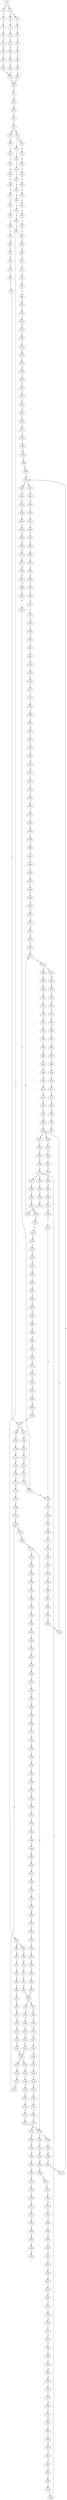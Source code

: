 strict digraph  {
	S0 -> S1 [ label = G ];
	S0 -> S2 [ label = C ];
	S1 -> S3 [ label = C ];
	S2 -> S4 [ label = C ];
	S2 -> S5 [ label = T ];
	S3 -> S6 [ label = T ];
	S4 -> S7 [ label = T ];
	S5 -> S8 [ label = T ];
	S6 -> S9 [ label = T ];
	S7 -> S10 [ label = T ];
	S8 -> S11 [ label = T ];
	S9 -> S12 [ label = C ];
	S10 -> S13 [ label = C ];
	S11 -> S14 [ label = C ];
	S12 -> S15 [ label = A ];
	S13 -> S16 [ label = A ];
	S14 -> S17 [ label = A ];
	S15 -> S18 [ label = T ];
	S16 -> S19 [ label = T ];
	S17 -> S20 [ label = T ];
	S18 -> S21 [ label = C ];
	S19 -> S22 [ label = C ];
	S20 -> S23 [ label = C ];
	S21 -> S24 [ label = C ];
	S22 -> S24 [ label = C ];
	S23 -> S25 [ label = C ];
	S24 -> S26 [ label = A ];
	S25 -> S26 [ label = A ];
	S26 -> S27 [ label = G ];
	S27 -> S28 [ label = A ];
	S28 -> S29 [ label = A ];
	S29 -> S30 [ label = C ];
	S30 -> S31 [ label = C ];
	S31 -> S32 [ label = A ];
	S31 -> S33 [ label = G ];
	S32 -> S34 [ label = G ];
	S32 -> S35 [ label = C ];
	S33 -> S36 [ label = G ];
	S34 -> S37 [ label = A ];
	S35 -> S38 [ label = C ];
	S36 -> S39 [ label = A ];
	S37 -> S40 [ label = C ];
	S38 -> S41 [ label = A ];
	S39 -> S42 [ label = C ];
	S40 -> S43 [ label = T ];
	S41 -> S44 [ label = C ];
	S42 -> S45 [ label = G ];
	S43 -> S46 [ label = C ];
	S44 -> S47 [ label = C ];
	S45 -> S48 [ label = C ];
	S46 -> S49 [ label = C ];
	S47 -> S50 [ label = C ];
	S48 -> S51 [ label = C ];
	S49 -> S52 [ label = C ];
	S50 -> S53 [ label = C ];
	S51 -> S54 [ label = C ];
	S52 -> S55 [ label = A ];
	S53 -> S56 [ label = T ];
	S54 -> S57 [ label = A ];
	S55 -> S58 [ label = T ];
	S56 -> S59 [ label = T ];
	S57 -> S60 [ label = T ];
	S58 -> S61 [ label = C ];
	S59 -> S62 [ label = C ];
	S60 -> S63 [ label = C ];
	S61 -> S64 [ label = T ];
	S62 -> S65 [ label = C ];
	S62 -> S66 [ label = G ];
	S63 -> S67 [ label = G ];
	S64 -> S68 [ label = G ];
	S65 -> S69 [ label = T ];
	S66 -> S70 [ label = A ];
	S67 -> S71 [ label = T ];
	S68 -> S72 [ label = C ];
	S69 -> S73 [ label = G ];
	S70 -> S74 [ label = T ];
	S71 -> S75 [ label = C ];
	S72 -> S76 [ label = C ];
	S73 -> S77 [ label = T ];
	S74 -> S78 [ label = C ];
	S75 -> S79 [ label = C ];
	S76 -> S80 [ label = A ];
	S77 -> S81 [ label = C ];
	S78 -> S82 [ label = G ];
	S79 -> S83 [ label = T ];
	S80 -> S84 [ label = G ];
	S81 -> S85 [ label = C ];
	S82 -> S86 [ label = T ];
	S83 -> S87 [ label = C ];
	S84 -> S88 [ label = T ];
	S85 -> S89 [ label = T ];
	S86 -> S90 [ label = T ];
	S87 -> S91 [ label = T ];
	S88 -> S92 [ label = C ];
	S89 -> S93 [ label = A ];
	S89 -> S94 [ label = T ];
	S90 -> S95 [ label = T ];
	S91 -> S96 [ label = T ];
	S91 -> S97 [ label = G ];
	S92 -> S98 [ label = G ];
	S93 -> S99 [ label = C ];
	S94 -> S100 [ label = G ];
	S95 -> S101 [ label = G ];
	S96 -> S102 [ label = C ];
	S97 -> S103 [ label = T ];
	S98 -> S104 [ label = T ];
	S99 -> S105 [ label = T ];
	S100 -> S106 [ label = T ];
	S101 -> S107 [ label = T ];
	S102 -> S108 [ label = T ];
	S103 -> S109 [ label = C ];
	S104 -> S110 [ label = A ];
	S105 -> S111 [ label = A ];
	S106 -> S112 [ label = A ];
	S107 -> S113 [ label = A ];
	S108 -> S114 [ label = C ];
	S109 -> S115 [ label = G ];
	S110 -> S116 [ label = A ];
	S111 -> S117 [ label = C ];
	S112 -> S118 [ label = G ];
	S113 -> S119 [ label = G ];
	S114 -> S120 [ label = G ];
	S115 -> S121 [ label = T ];
	S116 -> S122 [ label = G ];
	S117 -> S123 [ label = C ];
	S118 -> S124 [ label = G ];
	S119 -> S125 [ label = G ];
	S120 -> S126 [ label = G ];
	S121 -> S127 [ label = G ];
	S122 -> S128 [ label = A ];
	S123 -> S129 [ label = A ];
	S124 -> S130 [ label = A ];
	S125 -> S130 [ label = A ];
	S126 -> S131 [ label = A ];
	S127 -> S132 [ label = G ];
	S128 -> S133 [ label = C ];
	S129 -> S134 [ label = G ];
	S130 -> S135 [ label = G ];
	S130 -> S136 [ label = A ];
	S131 -> S137 [ label = G ];
	S132 -> S138 [ label = T ];
	S133 -> S139 [ label = G ];
	S134 -> S140 [ label = G ];
	S135 -> S141 [ label = A ];
	S136 -> S142 [ label = A ];
	S137 -> S143 [ label = A ];
	S138 -> S144 [ label = A ];
	S139 -> S145 [ label = G ];
	S140 -> S146 [ label = A ];
	S141 -> S147 [ label = G ];
	S142 -> S148 [ label = G ];
	S143 -> S149 [ label = G ];
	S144 -> S150 [ label = C ];
	S145 -> S151 [ label = C ];
	S146 -> S152 [ label = G ];
	S147 -> S153 [ label = G ];
	S148 -> S154 [ label = G ];
	S149 -> S155 [ label = G ];
	S150 -> S156 [ label = C ];
	S151 -> S157 [ label = T ];
	S152 -> S158 [ label = A ];
	S153 -> S159 [ label = T ];
	S154 -> S160 [ label = T ];
	S155 -> S159 [ label = T ];
	S156 -> S161 [ label = G ];
	S157 -> S162 [ label = C ];
	S158 -> S163 [ label = G ];
	S159 -> S164 [ label = C ];
	S160 -> S165 [ label = C ];
	S161 -> S166 [ label = G ];
	S162 -> S167 [ label = T ];
	S163 -> S168 [ label = T ];
	S164 -> S169 [ label = C ];
	S165 -> S170 [ label = C ];
	S166 -> S171 [ label = T ];
	S167 -> S172 [ label = C ];
	S168 -> S173 [ label = C ];
	S169 -> S174 [ label = C ];
	S170 -> S175 [ label = C ];
	S171 -> S176 [ label = G ];
	S172 -> S177 [ label = G ];
	S173 -> S178 [ label = A ];
	S174 -> S179 [ label = A ];
	S174 -> S180 [ label = G ];
	S175 -> S180 [ label = G ];
	S176 -> S181 [ label = G ];
	S177 -> S182 [ label = A ];
	S178 -> S183 [ label = G ];
	S179 -> S184 [ label = G ];
	S180 -> S185 [ label = G ];
	S180 -> S186 [ label = A ];
	S181 -> S187 [ label = T ];
	S182 -> S188 [ label = A ];
	S183 -> S189 [ label = G ];
	S184 -> S190 [ label = A ];
	S185 -> S191 [ label = A ];
	S186 -> S192 [ label = A ];
	S187 -> S193 [ label = T ];
	S188 -> S194 [ label = G ];
	S189 -> S195 [ label = A ];
	S190 -> S196 [ label = G ];
	S191 -> S197 [ label = G ];
	S192 -> S198 [ label = G ];
	S193 -> S199 [ label = A ];
	S194 -> S200 [ label = T ];
	S195 -> S201 [ label = C ];
	S196 -> S202 [ label = C ];
	S197 -> S203 [ label = G ];
	S198 -> S204 [ label = T ];
	S199 -> S205 [ label = G ];
	S200 -> S206 [ label = C ];
	S201 -> S207 [ label = C ];
	S202 -> S208 [ label = C ];
	S203 -> S209 [ label = C ];
	S204 -> S210 [ label = C ];
	S205 -> S211 [ label = A ];
	S206 -> S212 [ label = G ];
	S207 -> S213 [ label = A ];
	S208 -> S214 [ label = A ];
	S209 -> S215 [ label = G ];
	S210 -> S212 [ label = G ];
	S211 -> S216 [ label = A ];
	S212 -> S217 [ label = C ];
	S212 -> S218 [ label = A ];
	S213 -> S219 [ label = G ];
	S214 -> S220 [ label = C ];
	S215 -> S221 [ label = T ];
	S216 -> S222 [ label = G ];
	S217 -> S223 [ label = G ];
	S218 -> S224 [ label = G ];
	S219 -> S225 [ label = T ];
	S220 -> S226 [ label = G ];
	S221 -> S227 [ label = G ];
	S222 -> S228 [ label = G ];
	S223 -> S229 [ label = G ];
	S224 -> S230 [ label = G ];
	S225 -> S231 [ label = C ];
	S226 -> S232 [ label = G ];
	S227 -> S233 [ label = G ];
	S228 -> S234 [ label = G ];
	S229 -> S235 [ label = C ];
	S230 -> S236 [ label = T ];
	S231 -> S237 [ label = T ];
	S232 -> S238 [ label = T ];
	S233 -> S239 [ label = T ];
	S234 -> S240 [ label = G ];
	S235 -> S241 [ label = T ];
	S236 -> S242 [ label = A ];
	S237 -> S243 [ label = C ];
	S238 -> S244 [ label = T ];
	S239 -> S245 [ label = A ];
	S240 -> S246 [ label = T ];
	S240 -> S247 [ label = G ];
	S241 -> S248 [ label = A ];
	S242 -> S249 [ label = T ];
	S243 -> S250 [ label = T ];
	S244 -> S251 [ label = A ];
	S245 -> S252 [ label = T ];
	S246 -> S253 [ label = C ];
	S247 -> S254 [ label = T ];
	S248 -> S255 [ label = T ];
	S249 -> S256 [ label = A ];
	S250 -> S257 [ label = G ];
	S251 -> S258 [ label = C ];
	S252 -> S259 [ label = G ];
	S253 -> S260 [ label = T ];
	S254 -> S261 [ label = C ];
	S255 -> S262 [ label = A ];
	S256 -> S263 [ label = A ];
	S257 -> S264 [ label = T ];
	S258 -> S265 [ label = T ];
	S259 -> S266 [ label = A ];
	S260 -> S267 [ label = C ];
	S261 -> S268 [ label = C ];
	S262 -> S269 [ label = G ];
	S263 -> S270 [ label = G ];
	S264 -> S271 [ label = A ];
	S265 -> S272 [ label = G ];
	S266 -> S273 [ label = G ];
	S267 -> S274 [ label = T ];
	S268 -> S275 [ label = G ];
	S269 -> S276 [ label = T ];
	S270 -> S277 [ label = T ];
	S272 -> S278 [ label = C ];
	S273 -> S279 [ label = C ];
	S274 -> S280 [ label = C ];
	S275 -> S281 [ label = C ];
	S275 -> S282 [ label = T ];
	S276 -> S283 [ label = A ];
	S277 -> S284 [ label = C ];
	S278 -> S285 [ label = A ];
	S279 -> S286 [ label = G ];
	S280 -> S287 [ label = G ];
	S281 -> S288 [ label = C ];
	S282 -> S289 [ label = C ];
	S283 -> S290 [ label = G ];
	S284 -> S291 [ label = G ];
	S285 -> S292 [ label = G ];
	S286 -> S293 [ label = G ];
	S287 -> S294 [ label = T ];
	S288 -> S295 [ label = G ];
	S289 -> S296 [ label = G ];
	S290 -> S297 [ label = C ];
	S291 -> S298 [ label = T ];
	S292 -> S299 [ label = A ];
	S293 -> S300 [ label = T ];
	S294 -> S301 [ label = G ];
	S295 -> S302 [ label = G ];
	S296 -> S303 [ label = G ];
	S297 -> S304 [ label = C ];
	S298 -> S305 [ label = G ];
	S299 -> S306 [ label = C ];
	S300 -> S307 [ label = C ];
	S301 -> S308 [ label = G ];
	S302 -> S309 [ label = A ];
	S303 -> S310 [ label = A ];
	S304 -> S311 [ label = G ];
	S305 -> S312 [ label = G ];
	S306 -> S313 [ label = G ];
	S307 -> S314 [ label = G ];
	S308 -> S315 [ label = T ];
	S309 -> S316 [ label = A ];
	S310 -> S317 [ label = A ];
	S311 -> S318 [ label = A ];
	S312 -> S138 [ label = T ];
	S313 -> S319 [ label = G ];
	S314 -> S320 [ label = C ];
	S315 -> S144 [ label = A ];
	S316 -> S321 [ label = C ];
	S317 -> S322 [ label = C ];
	S318 -> S323 [ label = A ];
	S319 -> S324 [ label = A ];
	S320 -> S325 [ label = A ];
	S321 -> S326 [ label = T ];
	S322 -> S327 [ label = A ];
	S322 -> S328 [ label = T ];
	S323 -> S329 [ label = A ];
	S324 -> S330 [ label = C ];
	S325 -> S331 [ label = C ];
	S326 -> S332 [ label = G ];
	S327 -> S333 [ label = G ];
	S328 -> S334 [ label = A ];
	S329 -> S335 [ label = C ];
	S330 -> S336 [ label = A ];
	S331 -> S337 [ label = G ];
	S332 -> S338 [ label = C ];
	S333 -> S339 [ label = G ];
	S334 -> S340 [ label = C ];
	S335 -> S341 [ label = C ];
	S336 -> S342 [ label = C ];
	S337 -> S343 [ label = C ];
	S338 -> S344 [ label = A ];
	S339 -> S345 [ label = A ];
	S340 -> S346 [ label = A ];
	S341 -> S347 [ label = C ];
	S342 -> S348 [ label = A ];
	S343 -> S349 [ label = G ];
	S344 -> S350 [ label = A ];
	S345 -> S351 [ label = A ];
	S346 -> S352 [ label = A ];
	S347 -> S353 [ label = C ];
	S348 -> S354 [ label = C ];
	S349 -> S355 [ label = C ];
	S350 -> S356 [ label = C ];
	S351 -> S357 [ label = T ];
	S352 -> S358 [ label = C ];
	S353 -> S359 [ label = G ];
	S354 -> S360 [ label = C ];
	S355 -> S361 [ label = G ];
	S356 -> S362 [ label = C ];
	S357 -> S363 [ label = A ];
	S358 -> S364 [ label = G ];
	S359 -> S365 [ label = A ];
	S360 -> S366 [ label = T ];
	S361 -> S367 [ label = G ];
	S362 -> S368 [ label = A ];
	S363 -> S369 [ label = G ];
	S364 -> S370 [ label = A ];
	S365 -> S371 [ label = C ];
	S366 -> S372 [ label = C ];
	S367 -> S373 [ label = C ];
	S368 -> S374 [ label = G ];
	S369 -> S375 [ label = T ];
	S370 -> S376 [ label = A ];
	S371 -> S377 [ label = T ];
	S372 -> S378 [ label = T ];
	S373 -> S379 [ label = T ];
	S374 -> S380 [ label = A ];
	S375 -> S381 [ label = C ];
	S376 -> S382 [ label = A ];
	S377 -> S383 [ label = A ];
	S378 -> S384 [ label = A ];
	S379 -> S385 [ label = G ];
	S380 -> S386 [ label = A ];
	S381 -> S387 [ label = T ];
	S382 -> S388 [ label = A ];
	S383 -> S389 [ label = G ];
	S384 -> S390 [ label = G ];
	S385 -> S391 [ label = G ];
	S386 -> S392 [ label = C ];
	S387 -> S393 [ label = C ];
	S388 -> S394 [ label = C ];
	S389 -> S395 [ label = A ];
	S390 -> S396 [ label = A ];
	S391 -> S397 [ label = A ];
	S392 -> S398 [ label = A ];
	S393 -> S399 [ label = T ];
	S394 -> S400 [ label = A ];
	S395 -> S401 [ label = A ];
	S396 -> S402 [ label = A ];
	S397 -> S403 [ label = A ];
	S398 -> S404 [ label = G ];
	S399 -> S405 [ label = C ];
	S400 -> S406 [ label = G ];
	S401 -> S407 [ label = T ];
	S402 -> S408 [ label = C ];
	S403 -> S409 [ label = T ];
	S404 -> S410 [ label = C ];
	S405 -> S411 [ label = T ];
	S406 -> S412 [ label = A ];
	S407 -> S413 [ label = C ];
	S408 -> S414 [ label = G ];
	S409 -> S415 [ label = G ];
	S410 -> S416 [ label = C ];
	S411 -> S417 [ label = G ];
	S412 -> S418 [ label = A ];
	S413 -> S419 [ label = G ];
	S414 -> S420 [ label = A ];
	S415 -> S421 [ label = G ];
	S416 -> S422 [ label = G ];
	S417 -> S423 [ label = A ];
	S418 -> S424 [ label = G ];
	S419 -> S425 [ label = G ];
	S420 -> S426 [ label = G ];
	S421 -> S427 [ label = G ];
	S422 -> S428 [ label = T ];
	S423 -> S429 [ label = G ];
	S424 -> S430 [ label = G ];
	S425 -> S431 [ label = G ];
	S426 -> S432 [ label = G ];
	S427 -> S433 [ label = G ];
	S428 -> S434 [ label = C ];
	S429 -> S435 [ label = T ];
	S430 -> S436 [ label = G ];
	S431 -> S437 [ label = T ];
	S432 -> S438 [ label = T ];
	S433 -> S439 [ label = T ];
	S434 -> S440 [ label = C ];
	S435 -> S441 [ label = A ];
	S436 -> S240 [ label = G ];
	S437 -> S442 [ label = A ];
	S438 -> S443 [ label = G ];
	S439 -> S444 [ label = C ];
	S440 -> S445 [ label = T ];
	S442 -> S446 [ label = T ];
	S443 -> S447 [ label = T ];
	S444 -> S448 [ label = C ];
	S445 -> S449 [ label = C ];
	S446 -> S450 [ label = C ];
	S447 -> S451 [ label = C ];
	S448 -> S275 [ label = G ];
	S449 -> S91 [ label = T ];
	S450 -> S452 [ label = C ];
	S451 -> S453 [ label = C ];
	S452 -> S454 [ label = C ];
	S453 -> S455 [ label = C ];
	S454 -> S456 [ label = G ];
	S455 -> S457 [ label = T ];
	S456 -> S458 [ label = A ];
	S457 -> S459 [ label = G ];
	S458 -> S460 [ label = A ];
	S459 -> S461 [ label = T ];
	S460 -> S462 [ label = A ];
	S461 -> S463 [ label = C ];
	S462 -> S464 [ label = G ];
	S463 -> S465 [ label = C ];
	S464 -> S466 [ label = T ];
	S465 -> S89 [ label = T ];
	S466 -> S467 [ label = G ];
	S467 -> S468 [ label = T ];
	S468 -> S469 [ label = C ];
	S469 -> S470 [ label = G ];
	S470 -> S471 [ label = T ];
	S471 -> S472 [ label = C ];
	S472 -> S473 [ label = G ];
	S473 -> S474 [ label = G ];
	S474 -> S475 [ label = A ];
	S475 -> S317 [ label = A ];
}
